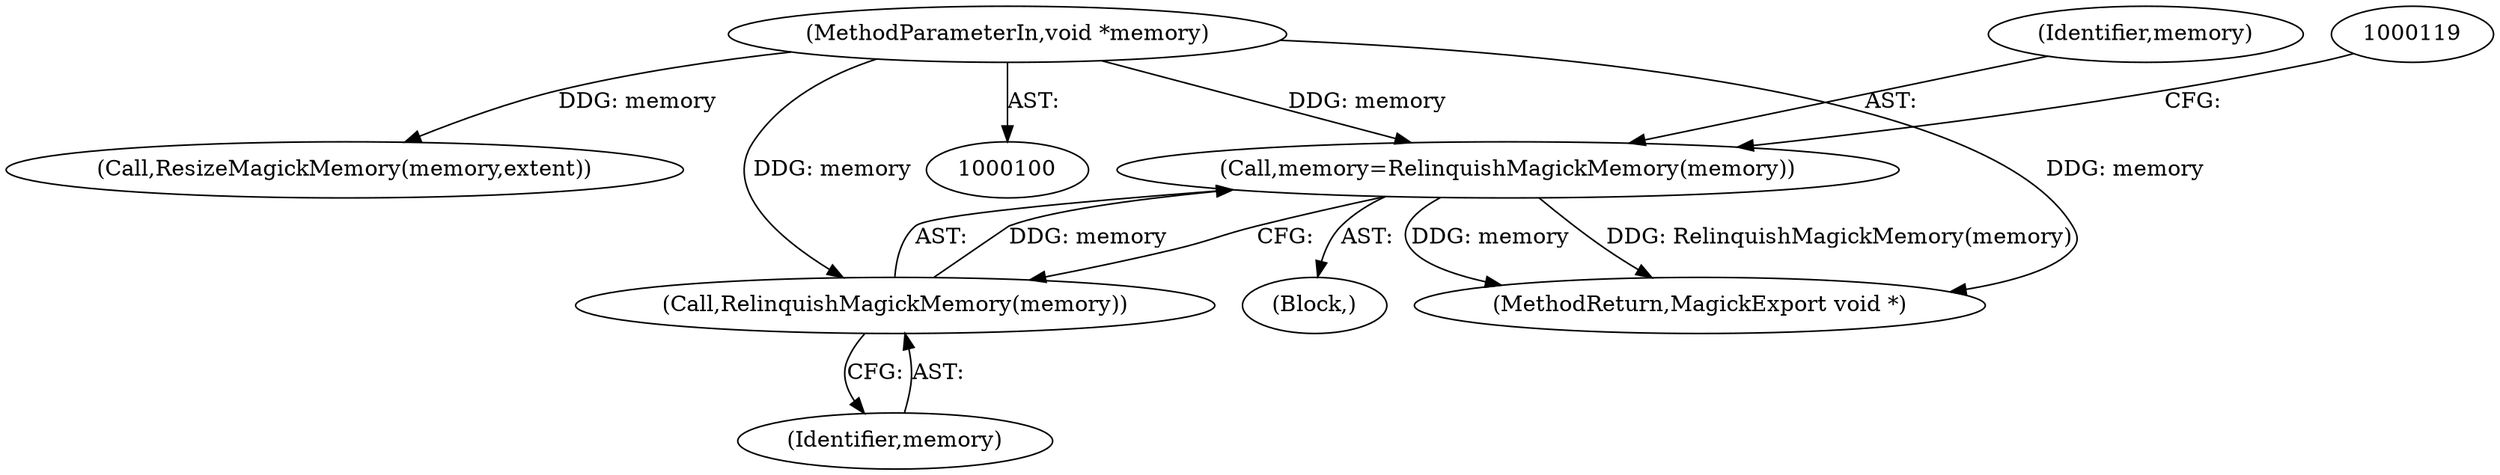 digraph "0_ImageMagick_0474237508f39c4f783208123431815f1ededb76_6@pointer" {
"1000113" [label="(Call,memory=RelinquishMagickMemory(memory))"];
"1000115" [label="(Call,RelinquishMagickMemory(memory))"];
"1000101" [label="(MethodParameterIn,void *memory)"];
"1000115" [label="(Call,RelinquishMagickMemory(memory))"];
"1000114" [label="(Identifier,memory)"];
"1000127" [label="(Call,ResizeMagickMemory(memory,extent))"];
"1000112" [label="(Block,)"];
"1000113" [label="(Call,memory=RelinquishMagickMemory(memory))"];
"1000101" [label="(MethodParameterIn,void *memory)"];
"1000116" [label="(Identifier,memory)"];
"1000130" [label="(MethodReturn,MagickExport void *)"];
"1000113" -> "1000112"  [label="AST: "];
"1000113" -> "1000115"  [label="CFG: "];
"1000114" -> "1000113"  [label="AST: "];
"1000115" -> "1000113"  [label="AST: "];
"1000119" -> "1000113"  [label="CFG: "];
"1000113" -> "1000130"  [label="DDG: memory"];
"1000113" -> "1000130"  [label="DDG: RelinquishMagickMemory(memory)"];
"1000115" -> "1000113"  [label="DDG: memory"];
"1000101" -> "1000113"  [label="DDG: memory"];
"1000115" -> "1000116"  [label="CFG: "];
"1000116" -> "1000115"  [label="AST: "];
"1000101" -> "1000115"  [label="DDG: memory"];
"1000101" -> "1000100"  [label="AST: "];
"1000101" -> "1000130"  [label="DDG: memory"];
"1000101" -> "1000127"  [label="DDG: memory"];
}
